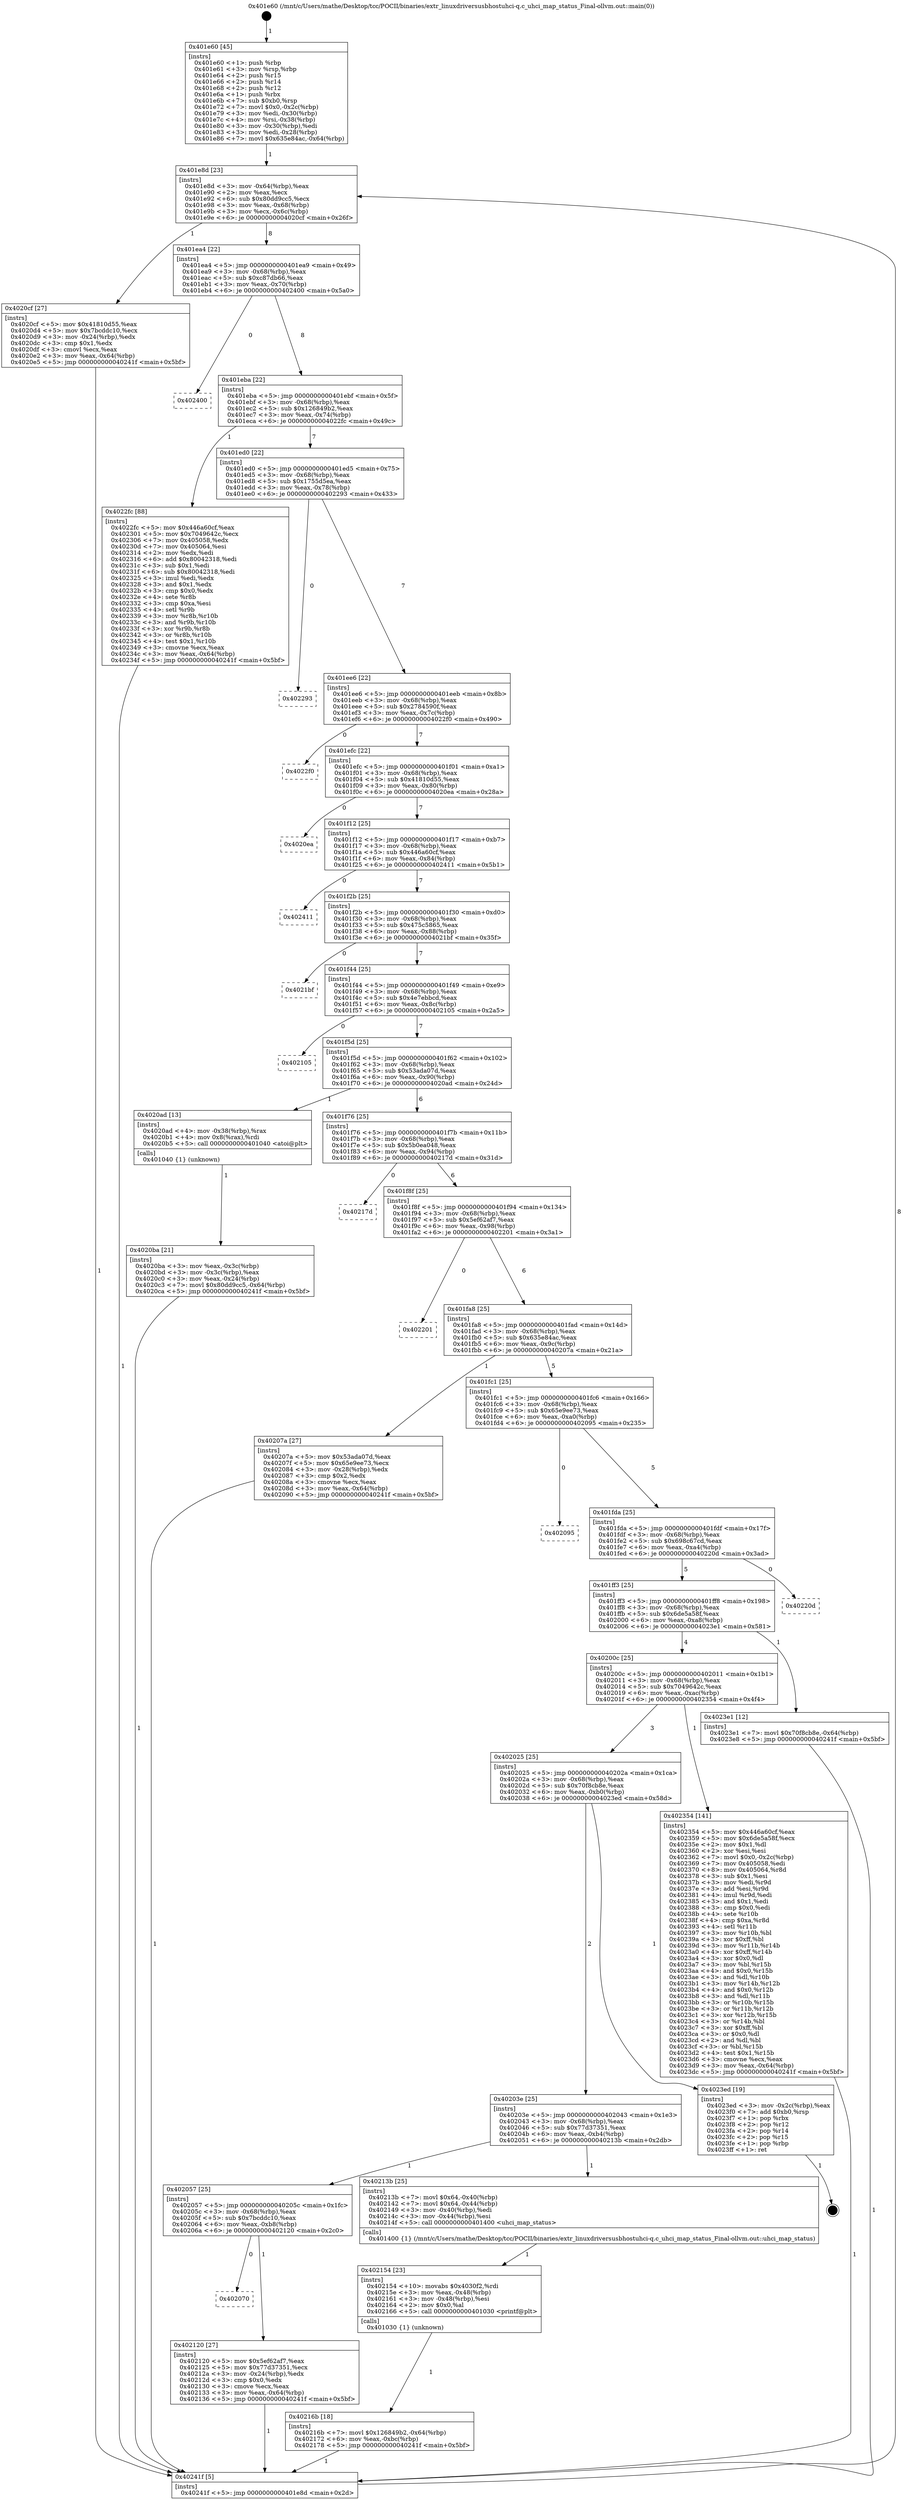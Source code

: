 digraph "0x401e60" {
  label = "0x401e60 (/mnt/c/Users/mathe/Desktop/tcc/POCII/binaries/extr_linuxdriversusbhostuhci-q.c_uhci_map_status_Final-ollvm.out::main(0))"
  labelloc = "t"
  node[shape=record]

  Entry [label="",width=0.3,height=0.3,shape=circle,fillcolor=black,style=filled]
  "0x401e8d" [label="{
     0x401e8d [23]\l
     | [instrs]\l
     &nbsp;&nbsp;0x401e8d \<+3\>: mov -0x64(%rbp),%eax\l
     &nbsp;&nbsp;0x401e90 \<+2\>: mov %eax,%ecx\l
     &nbsp;&nbsp;0x401e92 \<+6\>: sub $0x80dd9cc5,%ecx\l
     &nbsp;&nbsp;0x401e98 \<+3\>: mov %eax,-0x68(%rbp)\l
     &nbsp;&nbsp;0x401e9b \<+3\>: mov %ecx,-0x6c(%rbp)\l
     &nbsp;&nbsp;0x401e9e \<+6\>: je 00000000004020cf \<main+0x26f\>\l
  }"]
  "0x4020cf" [label="{
     0x4020cf [27]\l
     | [instrs]\l
     &nbsp;&nbsp;0x4020cf \<+5\>: mov $0x41810d55,%eax\l
     &nbsp;&nbsp;0x4020d4 \<+5\>: mov $0x7bcddc10,%ecx\l
     &nbsp;&nbsp;0x4020d9 \<+3\>: mov -0x24(%rbp),%edx\l
     &nbsp;&nbsp;0x4020dc \<+3\>: cmp $0x1,%edx\l
     &nbsp;&nbsp;0x4020df \<+3\>: cmovl %ecx,%eax\l
     &nbsp;&nbsp;0x4020e2 \<+3\>: mov %eax,-0x64(%rbp)\l
     &nbsp;&nbsp;0x4020e5 \<+5\>: jmp 000000000040241f \<main+0x5bf\>\l
  }"]
  "0x401ea4" [label="{
     0x401ea4 [22]\l
     | [instrs]\l
     &nbsp;&nbsp;0x401ea4 \<+5\>: jmp 0000000000401ea9 \<main+0x49\>\l
     &nbsp;&nbsp;0x401ea9 \<+3\>: mov -0x68(%rbp),%eax\l
     &nbsp;&nbsp;0x401eac \<+5\>: sub $0xc87db66,%eax\l
     &nbsp;&nbsp;0x401eb1 \<+3\>: mov %eax,-0x70(%rbp)\l
     &nbsp;&nbsp;0x401eb4 \<+6\>: je 0000000000402400 \<main+0x5a0\>\l
  }"]
  Exit [label="",width=0.3,height=0.3,shape=circle,fillcolor=black,style=filled,peripheries=2]
  "0x402400" [label="{
     0x402400\l
  }", style=dashed]
  "0x401eba" [label="{
     0x401eba [22]\l
     | [instrs]\l
     &nbsp;&nbsp;0x401eba \<+5\>: jmp 0000000000401ebf \<main+0x5f\>\l
     &nbsp;&nbsp;0x401ebf \<+3\>: mov -0x68(%rbp),%eax\l
     &nbsp;&nbsp;0x401ec2 \<+5\>: sub $0x126849b2,%eax\l
     &nbsp;&nbsp;0x401ec7 \<+3\>: mov %eax,-0x74(%rbp)\l
     &nbsp;&nbsp;0x401eca \<+6\>: je 00000000004022fc \<main+0x49c\>\l
  }"]
  "0x40216b" [label="{
     0x40216b [18]\l
     | [instrs]\l
     &nbsp;&nbsp;0x40216b \<+7\>: movl $0x126849b2,-0x64(%rbp)\l
     &nbsp;&nbsp;0x402172 \<+6\>: mov %eax,-0xbc(%rbp)\l
     &nbsp;&nbsp;0x402178 \<+5\>: jmp 000000000040241f \<main+0x5bf\>\l
  }"]
  "0x4022fc" [label="{
     0x4022fc [88]\l
     | [instrs]\l
     &nbsp;&nbsp;0x4022fc \<+5\>: mov $0x446a60cf,%eax\l
     &nbsp;&nbsp;0x402301 \<+5\>: mov $0x7049642c,%ecx\l
     &nbsp;&nbsp;0x402306 \<+7\>: mov 0x405058,%edx\l
     &nbsp;&nbsp;0x40230d \<+7\>: mov 0x405064,%esi\l
     &nbsp;&nbsp;0x402314 \<+2\>: mov %edx,%edi\l
     &nbsp;&nbsp;0x402316 \<+6\>: add $0x80042318,%edi\l
     &nbsp;&nbsp;0x40231c \<+3\>: sub $0x1,%edi\l
     &nbsp;&nbsp;0x40231f \<+6\>: sub $0x80042318,%edi\l
     &nbsp;&nbsp;0x402325 \<+3\>: imul %edi,%edx\l
     &nbsp;&nbsp;0x402328 \<+3\>: and $0x1,%edx\l
     &nbsp;&nbsp;0x40232b \<+3\>: cmp $0x0,%edx\l
     &nbsp;&nbsp;0x40232e \<+4\>: sete %r8b\l
     &nbsp;&nbsp;0x402332 \<+3\>: cmp $0xa,%esi\l
     &nbsp;&nbsp;0x402335 \<+4\>: setl %r9b\l
     &nbsp;&nbsp;0x402339 \<+3\>: mov %r8b,%r10b\l
     &nbsp;&nbsp;0x40233c \<+3\>: and %r9b,%r10b\l
     &nbsp;&nbsp;0x40233f \<+3\>: xor %r9b,%r8b\l
     &nbsp;&nbsp;0x402342 \<+3\>: or %r8b,%r10b\l
     &nbsp;&nbsp;0x402345 \<+4\>: test $0x1,%r10b\l
     &nbsp;&nbsp;0x402349 \<+3\>: cmovne %ecx,%eax\l
     &nbsp;&nbsp;0x40234c \<+3\>: mov %eax,-0x64(%rbp)\l
     &nbsp;&nbsp;0x40234f \<+5\>: jmp 000000000040241f \<main+0x5bf\>\l
  }"]
  "0x401ed0" [label="{
     0x401ed0 [22]\l
     | [instrs]\l
     &nbsp;&nbsp;0x401ed0 \<+5\>: jmp 0000000000401ed5 \<main+0x75\>\l
     &nbsp;&nbsp;0x401ed5 \<+3\>: mov -0x68(%rbp),%eax\l
     &nbsp;&nbsp;0x401ed8 \<+5\>: sub $0x1755d5ea,%eax\l
     &nbsp;&nbsp;0x401edd \<+3\>: mov %eax,-0x78(%rbp)\l
     &nbsp;&nbsp;0x401ee0 \<+6\>: je 0000000000402293 \<main+0x433\>\l
  }"]
  "0x402154" [label="{
     0x402154 [23]\l
     | [instrs]\l
     &nbsp;&nbsp;0x402154 \<+10\>: movabs $0x4030f2,%rdi\l
     &nbsp;&nbsp;0x40215e \<+3\>: mov %eax,-0x48(%rbp)\l
     &nbsp;&nbsp;0x402161 \<+3\>: mov -0x48(%rbp),%esi\l
     &nbsp;&nbsp;0x402164 \<+2\>: mov $0x0,%al\l
     &nbsp;&nbsp;0x402166 \<+5\>: call 0000000000401030 \<printf@plt\>\l
     | [calls]\l
     &nbsp;&nbsp;0x401030 \{1\} (unknown)\l
  }"]
  "0x402293" [label="{
     0x402293\l
  }", style=dashed]
  "0x401ee6" [label="{
     0x401ee6 [22]\l
     | [instrs]\l
     &nbsp;&nbsp;0x401ee6 \<+5\>: jmp 0000000000401eeb \<main+0x8b\>\l
     &nbsp;&nbsp;0x401eeb \<+3\>: mov -0x68(%rbp),%eax\l
     &nbsp;&nbsp;0x401eee \<+5\>: sub $0x2784590f,%eax\l
     &nbsp;&nbsp;0x401ef3 \<+3\>: mov %eax,-0x7c(%rbp)\l
     &nbsp;&nbsp;0x401ef6 \<+6\>: je 00000000004022f0 \<main+0x490\>\l
  }"]
  "0x402070" [label="{
     0x402070\l
  }", style=dashed]
  "0x4022f0" [label="{
     0x4022f0\l
  }", style=dashed]
  "0x401efc" [label="{
     0x401efc [22]\l
     | [instrs]\l
     &nbsp;&nbsp;0x401efc \<+5\>: jmp 0000000000401f01 \<main+0xa1\>\l
     &nbsp;&nbsp;0x401f01 \<+3\>: mov -0x68(%rbp),%eax\l
     &nbsp;&nbsp;0x401f04 \<+5\>: sub $0x41810d55,%eax\l
     &nbsp;&nbsp;0x401f09 \<+3\>: mov %eax,-0x80(%rbp)\l
     &nbsp;&nbsp;0x401f0c \<+6\>: je 00000000004020ea \<main+0x28a\>\l
  }"]
  "0x402120" [label="{
     0x402120 [27]\l
     | [instrs]\l
     &nbsp;&nbsp;0x402120 \<+5\>: mov $0x5ef62af7,%eax\l
     &nbsp;&nbsp;0x402125 \<+5\>: mov $0x77d37351,%ecx\l
     &nbsp;&nbsp;0x40212a \<+3\>: mov -0x24(%rbp),%edx\l
     &nbsp;&nbsp;0x40212d \<+3\>: cmp $0x0,%edx\l
     &nbsp;&nbsp;0x402130 \<+3\>: cmove %ecx,%eax\l
     &nbsp;&nbsp;0x402133 \<+3\>: mov %eax,-0x64(%rbp)\l
     &nbsp;&nbsp;0x402136 \<+5\>: jmp 000000000040241f \<main+0x5bf\>\l
  }"]
  "0x4020ea" [label="{
     0x4020ea\l
  }", style=dashed]
  "0x401f12" [label="{
     0x401f12 [25]\l
     | [instrs]\l
     &nbsp;&nbsp;0x401f12 \<+5\>: jmp 0000000000401f17 \<main+0xb7\>\l
     &nbsp;&nbsp;0x401f17 \<+3\>: mov -0x68(%rbp),%eax\l
     &nbsp;&nbsp;0x401f1a \<+5\>: sub $0x446a60cf,%eax\l
     &nbsp;&nbsp;0x401f1f \<+6\>: mov %eax,-0x84(%rbp)\l
     &nbsp;&nbsp;0x401f25 \<+6\>: je 0000000000402411 \<main+0x5b1\>\l
  }"]
  "0x402057" [label="{
     0x402057 [25]\l
     | [instrs]\l
     &nbsp;&nbsp;0x402057 \<+5\>: jmp 000000000040205c \<main+0x1fc\>\l
     &nbsp;&nbsp;0x40205c \<+3\>: mov -0x68(%rbp),%eax\l
     &nbsp;&nbsp;0x40205f \<+5\>: sub $0x7bcddc10,%eax\l
     &nbsp;&nbsp;0x402064 \<+6\>: mov %eax,-0xb8(%rbp)\l
     &nbsp;&nbsp;0x40206a \<+6\>: je 0000000000402120 \<main+0x2c0\>\l
  }"]
  "0x402411" [label="{
     0x402411\l
  }", style=dashed]
  "0x401f2b" [label="{
     0x401f2b [25]\l
     | [instrs]\l
     &nbsp;&nbsp;0x401f2b \<+5\>: jmp 0000000000401f30 \<main+0xd0\>\l
     &nbsp;&nbsp;0x401f30 \<+3\>: mov -0x68(%rbp),%eax\l
     &nbsp;&nbsp;0x401f33 \<+5\>: sub $0x475c5865,%eax\l
     &nbsp;&nbsp;0x401f38 \<+6\>: mov %eax,-0x88(%rbp)\l
     &nbsp;&nbsp;0x401f3e \<+6\>: je 00000000004021bf \<main+0x35f\>\l
  }"]
  "0x40213b" [label="{
     0x40213b [25]\l
     | [instrs]\l
     &nbsp;&nbsp;0x40213b \<+7\>: movl $0x64,-0x40(%rbp)\l
     &nbsp;&nbsp;0x402142 \<+7\>: movl $0x64,-0x44(%rbp)\l
     &nbsp;&nbsp;0x402149 \<+3\>: mov -0x40(%rbp),%edi\l
     &nbsp;&nbsp;0x40214c \<+3\>: mov -0x44(%rbp),%esi\l
     &nbsp;&nbsp;0x40214f \<+5\>: call 0000000000401400 \<uhci_map_status\>\l
     | [calls]\l
     &nbsp;&nbsp;0x401400 \{1\} (/mnt/c/Users/mathe/Desktop/tcc/POCII/binaries/extr_linuxdriversusbhostuhci-q.c_uhci_map_status_Final-ollvm.out::uhci_map_status)\l
  }"]
  "0x4021bf" [label="{
     0x4021bf\l
  }", style=dashed]
  "0x401f44" [label="{
     0x401f44 [25]\l
     | [instrs]\l
     &nbsp;&nbsp;0x401f44 \<+5\>: jmp 0000000000401f49 \<main+0xe9\>\l
     &nbsp;&nbsp;0x401f49 \<+3\>: mov -0x68(%rbp),%eax\l
     &nbsp;&nbsp;0x401f4c \<+5\>: sub $0x4e7ebbcd,%eax\l
     &nbsp;&nbsp;0x401f51 \<+6\>: mov %eax,-0x8c(%rbp)\l
     &nbsp;&nbsp;0x401f57 \<+6\>: je 0000000000402105 \<main+0x2a5\>\l
  }"]
  "0x40203e" [label="{
     0x40203e [25]\l
     | [instrs]\l
     &nbsp;&nbsp;0x40203e \<+5\>: jmp 0000000000402043 \<main+0x1e3\>\l
     &nbsp;&nbsp;0x402043 \<+3\>: mov -0x68(%rbp),%eax\l
     &nbsp;&nbsp;0x402046 \<+5\>: sub $0x77d37351,%eax\l
     &nbsp;&nbsp;0x40204b \<+6\>: mov %eax,-0xb4(%rbp)\l
     &nbsp;&nbsp;0x402051 \<+6\>: je 000000000040213b \<main+0x2db\>\l
  }"]
  "0x402105" [label="{
     0x402105\l
  }", style=dashed]
  "0x401f5d" [label="{
     0x401f5d [25]\l
     | [instrs]\l
     &nbsp;&nbsp;0x401f5d \<+5\>: jmp 0000000000401f62 \<main+0x102\>\l
     &nbsp;&nbsp;0x401f62 \<+3\>: mov -0x68(%rbp),%eax\l
     &nbsp;&nbsp;0x401f65 \<+5\>: sub $0x53ada07d,%eax\l
     &nbsp;&nbsp;0x401f6a \<+6\>: mov %eax,-0x90(%rbp)\l
     &nbsp;&nbsp;0x401f70 \<+6\>: je 00000000004020ad \<main+0x24d\>\l
  }"]
  "0x4023ed" [label="{
     0x4023ed [19]\l
     | [instrs]\l
     &nbsp;&nbsp;0x4023ed \<+3\>: mov -0x2c(%rbp),%eax\l
     &nbsp;&nbsp;0x4023f0 \<+7\>: add $0xb0,%rsp\l
     &nbsp;&nbsp;0x4023f7 \<+1\>: pop %rbx\l
     &nbsp;&nbsp;0x4023f8 \<+2\>: pop %r12\l
     &nbsp;&nbsp;0x4023fa \<+2\>: pop %r14\l
     &nbsp;&nbsp;0x4023fc \<+2\>: pop %r15\l
     &nbsp;&nbsp;0x4023fe \<+1\>: pop %rbp\l
     &nbsp;&nbsp;0x4023ff \<+1\>: ret\l
  }"]
  "0x4020ad" [label="{
     0x4020ad [13]\l
     | [instrs]\l
     &nbsp;&nbsp;0x4020ad \<+4\>: mov -0x38(%rbp),%rax\l
     &nbsp;&nbsp;0x4020b1 \<+4\>: mov 0x8(%rax),%rdi\l
     &nbsp;&nbsp;0x4020b5 \<+5\>: call 0000000000401040 \<atoi@plt\>\l
     | [calls]\l
     &nbsp;&nbsp;0x401040 \{1\} (unknown)\l
  }"]
  "0x401f76" [label="{
     0x401f76 [25]\l
     | [instrs]\l
     &nbsp;&nbsp;0x401f76 \<+5\>: jmp 0000000000401f7b \<main+0x11b\>\l
     &nbsp;&nbsp;0x401f7b \<+3\>: mov -0x68(%rbp),%eax\l
     &nbsp;&nbsp;0x401f7e \<+5\>: sub $0x5b0ea048,%eax\l
     &nbsp;&nbsp;0x401f83 \<+6\>: mov %eax,-0x94(%rbp)\l
     &nbsp;&nbsp;0x401f89 \<+6\>: je 000000000040217d \<main+0x31d\>\l
  }"]
  "0x402025" [label="{
     0x402025 [25]\l
     | [instrs]\l
     &nbsp;&nbsp;0x402025 \<+5\>: jmp 000000000040202a \<main+0x1ca\>\l
     &nbsp;&nbsp;0x40202a \<+3\>: mov -0x68(%rbp),%eax\l
     &nbsp;&nbsp;0x40202d \<+5\>: sub $0x70f8cb8e,%eax\l
     &nbsp;&nbsp;0x402032 \<+6\>: mov %eax,-0xb0(%rbp)\l
     &nbsp;&nbsp;0x402038 \<+6\>: je 00000000004023ed \<main+0x58d\>\l
  }"]
  "0x40217d" [label="{
     0x40217d\l
  }", style=dashed]
  "0x401f8f" [label="{
     0x401f8f [25]\l
     | [instrs]\l
     &nbsp;&nbsp;0x401f8f \<+5\>: jmp 0000000000401f94 \<main+0x134\>\l
     &nbsp;&nbsp;0x401f94 \<+3\>: mov -0x68(%rbp),%eax\l
     &nbsp;&nbsp;0x401f97 \<+5\>: sub $0x5ef62af7,%eax\l
     &nbsp;&nbsp;0x401f9c \<+6\>: mov %eax,-0x98(%rbp)\l
     &nbsp;&nbsp;0x401fa2 \<+6\>: je 0000000000402201 \<main+0x3a1\>\l
  }"]
  "0x402354" [label="{
     0x402354 [141]\l
     | [instrs]\l
     &nbsp;&nbsp;0x402354 \<+5\>: mov $0x446a60cf,%eax\l
     &nbsp;&nbsp;0x402359 \<+5\>: mov $0x6de5a58f,%ecx\l
     &nbsp;&nbsp;0x40235e \<+2\>: mov $0x1,%dl\l
     &nbsp;&nbsp;0x402360 \<+2\>: xor %esi,%esi\l
     &nbsp;&nbsp;0x402362 \<+7\>: movl $0x0,-0x2c(%rbp)\l
     &nbsp;&nbsp;0x402369 \<+7\>: mov 0x405058,%edi\l
     &nbsp;&nbsp;0x402370 \<+8\>: mov 0x405064,%r8d\l
     &nbsp;&nbsp;0x402378 \<+3\>: sub $0x1,%esi\l
     &nbsp;&nbsp;0x40237b \<+3\>: mov %edi,%r9d\l
     &nbsp;&nbsp;0x40237e \<+3\>: add %esi,%r9d\l
     &nbsp;&nbsp;0x402381 \<+4\>: imul %r9d,%edi\l
     &nbsp;&nbsp;0x402385 \<+3\>: and $0x1,%edi\l
     &nbsp;&nbsp;0x402388 \<+3\>: cmp $0x0,%edi\l
     &nbsp;&nbsp;0x40238b \<+4\>: sete %r10b\l
     &nbsp;&nbsp;0x40238f \<+4\>: cmp $0xa,%r8d\l
     &nbsp;&nbsp;0x402393 \<+4\>: setl %r11b\l
     &nbsp;&nbsp;0x402397 \<+3\>: mov %r10b,%bl\l
     &nbsp;&nbsp;0x40239a \<+3\>: xor $0xff,%bl\l
     &nbsp;&nbsp;0x40239d \<+3\>: mov %r11b,%r14b\l
     &nbsp;&nbsp;0x4023a0 \<+4\>: xor $0xff,%r14b\l
     &nbsp;&nbsp;0x4023a4 \<+3\>: xor $0x0,%dl\l
     &nbsp;&nbsp;0x4023a7 \<+3\>: mov %bl,%r15b\l
     &nbsp;&nbsp;0x4023aa \<+4\>: and $0x0,%r15b\l
     &nbsp;&nbsp;0x4023ae \<+3\>: and %dl,%r10b\l
     &nbsp;&nbsp;0x4023b1 \<+3\>: mov %r14b,%r12b\l
     &nbsp;&nbsp;0x4023b4 \<+4\>: and $0x0,%r12b\l
     &nbsp;&nbsp;0x4023b8 \<+3\>: and %dl,%r11b\l
     &nbsp;&nbsp;0x4023bb \<+3\>: or %r10b,%r15b\l
     &nbsp;&nbsp;0x4023be \<+3\>: or %r11b,%r12b\l
     &nbsp;&nbsp;0x4023c1 \<+3\>: xor %r12b,%r15b\l
     &nbsp;&nbsp;0x4023c4 \<+3\>: or %r14b,%bl\l
     &nbsp;&nbsp;0x4023c7 \<+3\>: xor $0xff,%bl\l
     &nbsp;&nbsp;0x4023ca \<+3\>: or $0x0,%dl\l
     &nbsp;&nbsp;0x4023cd \<+2\>: and %dl,%bl\l
     &nbsp;&nbsp;0x4023cf \<+3\>: or %bl,%r15b\l
     &nbsp;&nbsp;0x4023d2 \<+4\>: test $0x1,%r15b\l
     &nbsp;&nbsp;0x4023d6 \<+3\>: cmovne %ecx,%eax\l
     &nbsp;&nbsp;0x4023d9 \<+3\>: mov %eax,-0x64(%rbp)\l
     &nbsp;&nbsp;0x4023dc \<+5\>: jmp 000000000040241f \<main+0x5bf\>\l
  }"]
  "0x402201" [label="{
     0x402201\l
  }", style=dashed]
  "0x401fa8" [label="{
     0x401fa8 [25]\l
     | [instrs]\l
     &nbsp;&nbsp;0x401fa8 \<+5\>: jmp 0000000000401fad \<main+0x14d\>\l
     &nbsp;&nbsp;0x401fad \<+3\>: mov -0x68(%rbp),%eax\l
     &nbsp;&nbsp;0x401fb0 \<+5\>: sub $0x635e84ac,%eax\l
     &nbsp;&nbsp;0x401fb5 \<+6\>: mov %eax,-0x9c(%rbp)\l
     &nbsp;&nbsp;0x401fbb \<+6\>: je 000000000040207a \<main+0x21a\>\l
  }"]
  "0x40200c" [label="{
     0x40200c [25]\l
     | [instrs]\l
     &nbsp;&nbsp;0x40200c \<+5\>: jmp 0000000000402011 \<main+0x1b1\>\l
     &nbsp;&nbsp;0x402011 \<+3\>: mov -0x68(%rbp),%eax\l
     &nbsp;&nbsp;0x402014 \<+5\>: sub $0x7049642c,%eax\l
     &nbsp;&nbsp;0x402019 \<+6\>: mov %eax,-0xac(%rbp)\l
     &nbsp;&nbsp;0x40201f \<+6\>: je 0000000000402354 \<main+0x4f4\>\l
  }"]
  "0x40207a" [label="{
     0x40207a [27]\l
     | [instrs]\l
     &nbsp;&nbsp;0x40207a \<+5\>: mov $0x53ada07d,%eax\l
     &nbsp;&nbsp;0x40207f \<+5\>: mov $0x65e9ee73,%ecx\l
     &nbsp;&nbsp;0x402084 \<+3\>: mov -0x28(%rbp),%edx\l
     &nbsp;&nbsp;0x402087 \<+3\>: cmp $0x2,%edx\l
     &nbsp;&nbsp;0x40208a \<+3\>: cmovne %ecx,%eax\l
     &nbsp;&nbsp;0x40208d \<+3\>: mov %eax,-0x64(%rbp)\l
     &nbsp;&nbsp;0x402090 \<+5\>: jmp 000000000040241f \<main+0x5bf\>\l
  }"]
  "0x401fc1" [label="{
     0x401fc1 [25]\l
     | [instrs]\l
     &nbsp;&nbsp;0x401fc1 \<+5\>: jmp 0000000000401fc6 \<main+0x166\>\l
     &nbsp;&nbsp;0x401fc6 \<+3\>: mov -0x68(%rbp),%eax\l
     &nbsp;&nbsp;0x401fc9 \<+5\>: sub $0x65e9ee73,%eax\l
     &nbsp;&nbsp;0x401fce \<+6\>: mov %eax,-0xa0(%rbp)\l
     &nbsp;&nbsp;0x401fd4 \<+6\>: je 0000000000402095 \<main+0x235\>\l
  }"]
  "0x40241f" [label="{
     0x40241f [5]\l
     | [instrs]\l
     &nbsp;&nbsp;0x40241f \<+5\>: jmp 0000000000401e8d \<main+0x2d\>\l
  }"]
  "0x401e60" [label="{
     0x401e60 [45]\l
     | [instrs]\l
     &nbsp;&nbsp;0x401e60 \<+1\>: push %rbp\l
     &nbsp;&nbsp;0x401e61 \<+3\>: mov %rsp,%rbp\l
     &nbsp;&nbsp;0x401e64 \<+2\>: push %r15\l
     &nbsp;&nbsp;0x401e66 \<+2\>: push %r14\l
     &nbsp;&nbsp;0x401e68 \<+2\>: push %r12\l
     &nbsp;&nbsp;0x401e6a \<+1\>: push %rbx\l
     &nbsp;&nbsp;0x401e6b \<+7\>: sub $0xb0,%rsp\l
     &nbsp;&nbsp;0x401e72 \<+7\>: movl $0x0,-0x2c(%rbp)\l
     &nbsp;&nbsp;0x401e79 \<+3\>: mov %edi,-0x30(%rbp)\l
     &nbsp;&nbsp;0x401e7c \<+4\>: mov %rsi,-0x38(%rbp)\l
     &nbsp;&nbsp;0x401e80 \<+3\>: mov -0x30(%rbp),%edi\l
     &nbsp;&nbsp;0x401e83 \<+3\>: mov %edi,-0x28(%rbp)\l
     &nbsp;&nbsp;0x401e86 \<+7\>: movl $0x635e84ac,-0x64(%rbp)\l
  }"]
  "0x4020ba" [label="{
     0x4020ba [21]\l
     | [instrs]\l
     &nbsp;&nbsp;0x4020ba \<+3\>: mov %eax,-0x3c(%rbp)\l
     &nbsp;&nbsp;0x4020bd \<+3\>: mov -0x3c(%rbp),%eax\l
     &nbsp;&nbsp;0x4020c0 \<+3\>: mov %eax,-0x24(%rbp)\l
     &nbsp;&nbsp;0x4020c3 \<+7\>: movl $0x80dd9cc5,-0x64(%rbp)\l
     &nbsp;&nbsp;0x4020ca \<+5\>: jmp 000000000040241f \<main+0x5bf\>\l
  }"]
  "0x4023e1" [label="{
     0x4023e1 [12]\l
     | [instrs]\l
     &nbsp;&nbsp;0x4023e1 \<+7\>: movl $0x70f8cb8e,-0x64(%rbp)\l
     &nbsp;&nbsp;0x4023e8 \<+5\>: jmp 000000000040241f \<main+0x5bf\>\l
  }"]
  "0x402095" [label="{
     0x402095\l
  }", style=dashed]
  "0x401fda" [label="{
     0x401fda [25]\l
     | [instrs]\l
     &nbsp;&nbsp;0x401fda \<+5\>: jmp 0000000000401fdf \<main+0x17f\>\l
     &nbsp;&nbsp;0x401fdf \<+3\>: mov -0x68(%rbp),%eax\l
     &nbsp;&nbsp;0x401fe2 \<+5\>: sub $0x698c67cd,%eax\l
     &nbsp;&nbsp;0x401fe7 \<+6\>: mov %eax,-0xa4(%rbp)\l
     &nbsp;&nbsp;0x401fed \<+6\>: je 000000000040220d \<main+0x3ad\>\l
  }"]
  "0x401ff3" [label="{
     0x401ff3 [25]\l
     | [instrs]\l
     &nbsp;&nbsp;0x401ff3 \<+5\>: jmp 0000000000401ff8 \<main+0x198\>\l
     &nbsp;&nbsp;0x401ff8 \<+3\>: mov -0x68(%rbp),%eax\l
     &nbsp;&nbsp;0x401ffb \<+5\>: sub $0x6de5a58f,%eax\l
     &nbsp;&nbsp;0x402000 \<+6\>: mov %eax,-0xa8(%rbp)\l
     &nbsp;&nbsp;0x402006 \<+6\>: je 00000000004023e1 \<main+0x581\>\l
  }"]
  "0x40220d" [label="{
     0x40220d\l
  }", style=dashed]
  Entry -> "0x401e60" [label=" 1"]
  "0x401e8d" -> "0x4020cf" [label=" 1"]
  "0x401e8d" -> "0x401ea4" [label=" 8"]
  "0x4023ed" -> Exit [label=" 1"]
  "0x401ea4" -> "0x402400" [label=" 0"]
  "0x401ea4" -> "0x401eba" [label=" 8"]
  "0x4023e1" -> "0x40241f" [label=" 1"]
  "0x401eba" -> "0x4022fc" [label=" 1"]
  "0x401eba" -> "0x401ed0" [label=" 7"]
  "0x402354" -> "0x40241f" [label=" 1"]
  "0x401ed0" -> "0x402293" [label=" 0"]
  "0x401ed0" -> "0x401ee6" [label=" 7"]
  "0x4022fc" -> "0x40241f" [label=" 1"]
  "0x401ee6" -> "0x4022f0" [label=" 0"]
  "0x401ee6" -> "0x401efc" [label=" 7"]
  "0x40216b" -> "0x40241f" [label=" 1"]
  "0x401efc" -> "0x4020ea" [label=" 0"]
  "0x401efc" -> "0x401f12" [label=" 7"]
  "0x402154" -> "0x40216b" [label=" 1"]
  "0x401f12" -> "0x402411" [label=" 0"]
  "0x401f12" -> "0x401f2b" [label=" 7"]
  "0x402120" -> "0x40241f" [label=" 1"]
  "0x401f2b" -> "0x4021bf" [label=" 0"]
  "0x401f2b" -> "0x401f44" [label=" 7"]
  "0x402057" -> "0x402070" [label=" 0"]
  "0x401f44" -> "0x402105" [label=" 0"]
  "0x401f44" -> "0x401f5d" [label=" 7"]
  "0x40213b" -> "0x402154" [label=" 1"]
  "0x401f5d" -> "0x4020ad" [label=" 1"]
  "0x401f5d" -> "0x401f76" [label=" 6"]
  "0x40203e" -> "0x402057" [label=" 1"]
  "0x401f76" -> "0x40217d" [label=" 0"]
  "0x401f76" -> "0x401f8f" [label=" 6"]
  "0x402057" -> "0x402120" [label=" 1"]
  "0x401f8f" -> "0x402201" [label=" 0"]
  "0x401f8f" -> "0x401fa8" [label=" 6"]
  "0x402025" -> "0x40203e" [label=" 2"]
  "0x401fa8" -> "0x40207a" [label=" 1"]
  "0x401fa8" -> "0x401fc1" [label=" 5"]
  "0x40207a" -> "0x40241f" [label=" 1"]
  "0x401e60" -> "0x401e8d" [label=" 1"]
  "0x40241f" -> "0x401e8d" [label=" 8"]
  "0x4020ad" -> "0x4020ba" [label=" 1"]
  "0x4020ba" -> "0x40241f" [label=" 1"]
  "0x4020cf" -> "0x40241f" [label=" 1"]
  "0x40203e" -> "0x40213b" [label=" 1"]
  "0x401fc1" -> "0x402095" [label=" 0"]
  "0x401fc1" -> "0x401fda" [label=" 5"]
  "0x40200c" -> "0x402025" [label=" 3"]
  "0x401fda" -> "0x40220d" [label=" 0"]
  "0x401fda" -> "0x401ff3" [label=" 5"]
  "0x40200c" -> "0x402354" [label=" 1"]
  "0x401ff3" -> "0x4023e1" [label=" 1"]
  "0x401ff3" -> "0x40200c" [label=" 4"]
  "0x402025" -> "0x4023ed" [label=" 1"]
}
